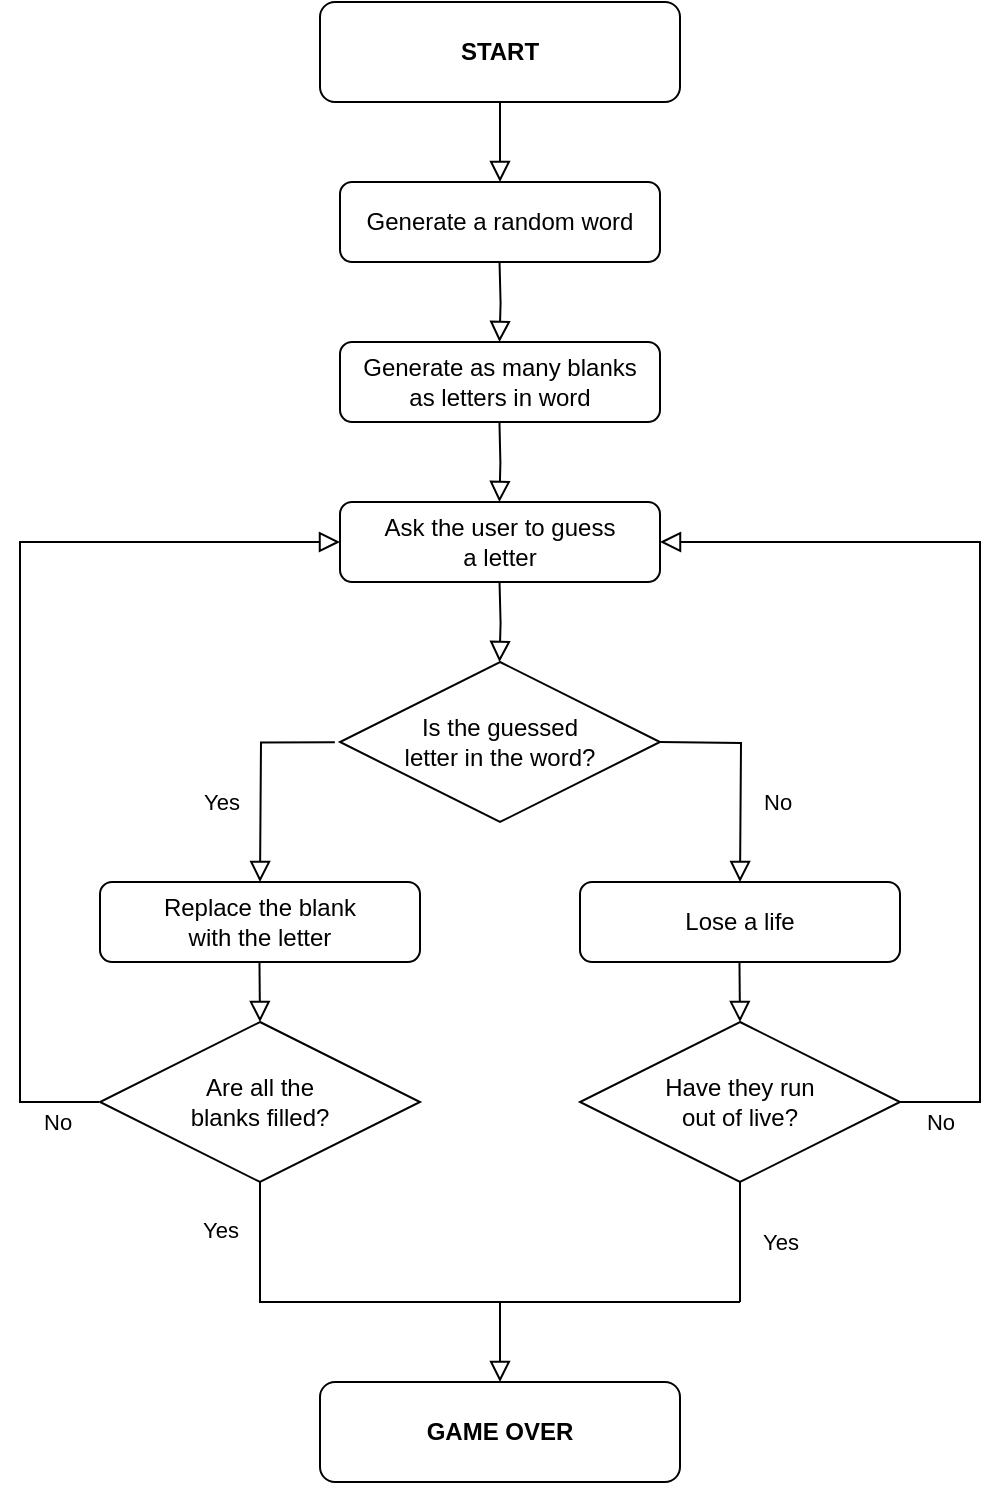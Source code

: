 <mxfile version="22.1.11" type="github">
  <diagram id="C5RBs43oDa-KdzZeNtuy" name="Page-1">
    <mxGraphModel dx="786" dy="322" grid="1" gridSize="10" guides="1" tooltips="1" connect="1" arrows="1" fold="1" page="1" pageScale="1" pageWidth="827" pageHeight="1169" math="0" shadow="0">
      <root>
        <mxCell id="WIyWlLk6GJQsqaUBKTNV-0" />
        <mxCell id="WIyWlLk6GJQsqaUBKTNV-1" parent="WIyWlLk6GJQsqaUBKTNV-0" />
        <mxCell id="WIyWlLk6GJQsqaUBKTNV-2" value="" style="rounded=0;html=1;jettySize=auto;orthogonalLoop=1;fontSize=11;endArrow=block;endFill=0;endSize=8;strokeWidth=1;shadow=0;labelBackgroundColor=none;edgeStyle=orthogonalEdgeStyle;entryX=0.5;entryY=0;entryDx=0;entryDy=0;" parent="WIyWlLk6GJQsqaUBKTNV-1" source="WIyWlLk6GJQsqaUBKTNV-3" target="-v53oGunnSw757dh6QU4-0" edge="1">
          <mxGeometry relative="1" as="geometry">
            <mxPoint x="220" y="80" as="targetPoint" />
          </mxGeometry>
        </mxCell>
        <mxCell id="WIyWlLk6GJQsqaUBKTNV-3" value="START" style="rounded=1;whiteSpace=wrap;html=1;fontSize=12;glass=0;strokeWidth=1;shadow=0;fontStyle=1" parent="WIyWlLk6GJQsqaUBKTNV-1" vertex="1">
          <mxGeometry x="270" width="180" height="50" as="geometry" />
        </mxCell>
        <mxCell id="-v53oGunnSw757dh6QU4-0" value="Generate a random word" style="rounded=1;whiteSpace=wrap;html=1;fontSize=12;glass=0;strokeWidth=1;shadow=0;" vertex="1" parent="WIyWlLk6GJQsqaUBKTNV-1">
          <mxGeometry x="280" y="90" width="160" height="40" as="geometry" />
        </mxCell>
        <mxCell id="-v53oGunnSw757dh6QU4-5" value="Generate as many blanks&lt;br&gt;as letters in word" style="rounded=1;whiteSpace=wrap;html=1;fontSize=12;glass=0;strokeWidth=1;shadow=0;" vertex="1" parent="WIyWlLk6GJQsqaUBKTNV-1">
          <mxGeometry x="280" y="170" width="160" height="40" as="geometry" />
        </mxCell>
        <mxCell id="-v53oGunnSw757dh6QU4-6" value="" style="rounded=0;html=1;jettySize=auto;orthogonalLoop=1;fontSize=11;endArrow=block;endFill=0;endSize=8;strokeWidth=1;shadow=0;labelBackgroundColor=none;edgeStyle=orthogonalEdgeStyle;" edge="1" parent="WIyWlLk6GJQsqaUBKTNV-1">
          <mxGeometry relative="1" as="geometry">
            <mxPoint x="359.77" y="130" as="sourcePoint" />
            <mxPoint x="359.77" y="170" as="targetPoint" />
          </mxGeometry>
        </mxCell>
        <mxCell id="-v53oGunnSw757dh6QU4-9" value="" style="rounded=0;html=1;jettySize=auto;orthogonalLoop=1;fontSize=11;endArrow=block;endFill=0;endSize=8;strokeWidth=1;shadow=0;labelBackgroundColor=none;edgeStyle=orthogonalEdgeStyle;" edge="1" parent="WIyWlLk6GJQsqaUBKTNV-1">
          <mxGeometry relative="1" as="geometry">
            <mxPoint x="359.73" y="210" as="sourcePoint" />
            <mxPoint x="359.73" y="250" as="targetPoint" />
          </mxGeometry>
        </mxCell>
        <mxCell id="-v53oGunnSw757dh6QU4-10" value="Ask the user to guess&lt;br&gt;a letter" style="rounded=1;whiteSpace=wrap;html=1;fontSize=12;glass=0;strokeWidth=1;shadow=0;" vertex="1" parent="WIyWlLk6GJQsqaUBKTNV-1">
          <mxGeometry x="280" y="250" width="160" height="40" as="geometry" />
        </mxCell>
        <mxCell id="-v53oGunnSw757dh6QU4-11" value="" style="rounded=0;html=1;jettySize=auto;orthogonalLoop=1;fontSize=11;endArrow=block;endFill=0;endSize=8;strokeWidth=1;shadow=0;labelBackgroundColor=none;edgeStyle=orthogonalEdgeStyle;" edge="1" parent="WIyWlLk6GJQsqaUBKTNV-1">
          <mxGeometry relative="1" as="geometry">
            <mxPoint x="359.77" y="290" as="sourcePoint" />
            <mxPoint x="359.77" y="330" as="targetPoint" />
          </mxGeometry>
        </mxCell>
        <mxCell id="-v53oGunnSw757dh6QU4-12" value="Is the guessed&lt;br&gt;letter in the word?" style="rhombus;align=center;verticalAlign=middle;html=1;labelBorderColor=none;whiteSpace=wrap;" vertex="1" parent="WIyWlLk6GJQsqaUBKTNV-1">
          <mxGeometry x="280" y="330" width="160" height="80" as="geometry" />
        </mxCell>
        <mxCell id="-v53oGunnSw757dh6QU4-13" value="No" style="rounded=0;html=1;jettySize=auto;orthogonalLoop=1;fontSize=11;endArrow=block;endFill=0;endSize=8;strokeWidth=1;shadow=0;labelBackgroundColor=none;edgeStyle=orthogonalEdgeStyle;align=left;" edge="1" parent="WIyWlLk6GJQsqaUBKTNV-1">
          <mxGeometry x="0.272" y="10" relative="1" as="geometry">
            <mxPoint x="440" y="370" as="sourcePoint" />
            <mxPoint x="480" y="440" as="targetPoint" />
            <mxPoint as="offset" />
          </mxGeometry>
        </mxCell>
        <mxCell id="-v53oGunnSw757dh6QU4-18" value="Yes" style="rounded=0;html=1;jettySize=auto;orthogonalLoop=1;fontSize=11;endArrow=block;endFill=0;endSize=8;strokeWidth=1;shadow=0;labelBackgroundColor=none;edgeStyle=orthogonalEdgeStyle;align=left;exitX=-0.016;exitY=0.502;exitDx=0;exitDy=0;exitPerimeter=0;" edge="1" parent="WIyWlLk6GJQsqaUBKTNV-1" source="-v53oGunnSw757dh6QU4-12">
          <mxGeometry x="0.254" y="-30" relative="1" as="geometry">
            <mxPoint x="200" y="370" as="sourcePoint" />
            <mxPoint x="240" y="440" as="targetPoint" />
            <mxPoint as="offset" />
          </mxGeometry>
        </mxCell>
        <mxCell id="-v53oGunnSw757dh6QU4-19" value="Lose a life" style="rounded=1;whiteSpace=wrap;html=1;fontSize=12;glass=0;strokeWidth=1;shadow=0;" vertex="1" parent="WIyWlLk6GJQsqaUBKTNV-1">
          <mxGeometry x="400" y="440" width="160" height="40" as="geometry" />
        </mxCell>
        <mxCell id="-v53oGunnSw757dh6QU4-20" value="Replace the blank&lt;br&gt;with the letter" style="rounded=1;whiteSpace=wrap;html=1;fontSize=12;glass=0;strokeWidth=1;shadow=0;" vertex="1" parent="WIyWlLk6GJQsqaUBKTNV-1">
          <mxGeometry x="160" y="440" width="160" height="40" as="geometry" />
        </mxCell>
        <mxCell id="-v53oGunnSw757dh6QU4-22" value="" style="rounded=0;html=1;jettySize=auto;orthogonalLoop=1;fontSize=11;endArrow=block;endFill=0;endSize=8;strokeWidth=1;shadow=0;labelBackgroundColor=none;edgeStyle=orthogonalEdgeStyle;" edge="1" parent="WIyWlLk6GJQsqaUBKTNV-1">
          <mxGeometry relative="1" as="geometry">
            <mxPoint x="479.74" y="480" as="sourcePoint" />
            <mxPoint x="480" y="510" as="targetPoint" />
          </mxGeometry>
        </mxCell>
        <mxCell id="-v53oGunnSw757dh6QU4-23" value="" style="rounded=0;html=1;jettySize=auto;orthogonalLoop=1;fontSize=11;endArrow=block;endFill=0;endSize=8;strokeWidth=1;shadow=0;labelBackgroundColor=none;edgeStyle=orthogonalEdgeStyle;" edge="1" parent="WIyWlLk6GJQsqaUBKTNV-1">
          <mxGeometry relative="1" as="geometry">
            <mxPoint x="239.74" y="480" as="sourcePoint" />
            <mxPoint x="240" y="510" as="targetPoint" />
          </mxGeometry>
        </mxCell>
        <mxCell id="-v53oGunnSw757dh6QU4-24" value="Have they run&lt;br&gt;out of live?" style="rhombus;align=center;verticalAlign=middle;html=1;labelBorderColor=none;whiteSpace=wrap;" vertex="1" parent="WIyWlLk6GJQsqaUBKTNV-1">
          <mxGeometry x="400" y="510" width="160" height="80" as="geometry" />
        </mxCell>
        <mxCell id="-v53oGunnSw757dh6QU4-25" value="Are all the&lt;br&gt;blanks filled?" style="rhombus;align=center;verticalAlign=middle;html=1;labelBorderColor=none;whiteSpace=wrap;" vertex="1" parent="WIyWlLk6GJQsqaUBKTNV-1">
          <mxGeometry x="160" y="510" width="160" height="80" as="geometry" />
        </mxCell>
        <mxCell id="-v53oGunnSw757dh6QU4-26" value="No" style="rounded=0;html=1;jettySize=auto;orthogonalLoop=1;fontSize=11;endArrow=block;endFill=0;endSize=8;strokeWidth=1;shadow=0;labelBackgroundColor=none;edgeStyle=orthogonalEdgeStyle;entryX=0;entryY=0.5;entryDx=0;entryDy=0;align=left;" edge="1" parent="WIyWlLk6GJQsqaUBKTNV-1">
          <mxGeometry x="-0.877" y="10" relative="1" as="geometry">
            <mxPoint x="159.49" y="550" as="sourcePoint" />
            <mxPoint x="280.0" y="270" as="targetPoint" />
            <Array as="points">
              <mxPoint x="120" y="550" />
              <mxPoint x="120" y="270" />
            </Array>
            <mxPoint as="offset" />
          </mxGeometry>
        </mxCell>
        <mxCell id="-v53oGunnSw757dh6QU4-28" value="No" style="rounded=0;html=1;jettySize=auto;orthogonalLoop=1;fontSize=11;endArrow=block;endFill=0;endSize=8;strokeWidth=1;shadow=0;labelBackgroundColor=none;edgeStyle=orthogonalEdgeStyle;entryX=1;entryY=0.5;entryDx=0;entryDy=0;" edge="1" parent="WIyWlLk6GJQsqaUBKTNV-1" target="-v53oGunnSw757dh6QU4-10">
          <mxGeometry x="-0.917" y="-10" relative="1" as="geometry">
            <mxPoint x="560" y="550" as="sourcePoint" />
            <mxPoint x="680" y="280" as="targetPoint" />
            <Array as="points">
              <mxPoint x="600" y="550" />
              <mxPoint x="600" y="270" />
            </Array>
            <mxPoint as="offset" />
          </mxGeometry>
        </mxCell>
        <mxCell id="-v53oGunnSw757dh6QU4-29" value="Yes" style="rounded=0;html=1;jettySize=auto;orthogonalLoop=1;fontSize=11;endArrow=block;endFill=0;endSize=8;strokeWidth=1;shadow=0;labelBackgroundColor=none;edgeStyle=orthogonalEdgeStyle;exitX=0.5;exitY=1;exitDx=0;exitDy=0;" edge="1" parent="WIyWlLk6GJQsqaUBKTNV-1" source="-v53oGunnSw757dh6QU4-25">
          <mxGeometry x="-0.786" y="-20" relative="1" as="geometry">
            <mxPoint x="190" y="650" as="sourcePoint" />
            <mxPoint x="360" y="690" as="targetPoint" />
            <Array as="points">
              <mxPoint x="240" y="650" />
              <mxPoint x="360" y="650" />
            </Array>
            <mxPoint as="offset" />
          </mxGeometry>
        </mxCell>
        <mxCell id="-v53oGunnSw757dh6QU4-34" value="Yes" style="endArrow=none;html=1;rounded=0;" edge="1" parent="WIyWlLk6GJQsqaUBKTNV-1">
          <mxGeometry y="-20" width="50" height="50" relative="1" as="geometry">
            <mxPoint x="480" y="650" as="sourcePoint" />
            <mxPoint x="480" y="590" as="targetPoint" />
            <mxPoint as="offset" />
          </mxGeometry>
        </mxCell>
        <mxCell id="-v53oGunnSw757dh6QU4-35" value="" style="endArrow=none;html=1;rounded=0;" edge="1" parent="WIyWlLk6GJQsqaUBKTNV-1">
          <mxGeometry width="50" height="50" relative="1" as="geometry">
            <mxPoint x="360" y="650" as="sourcePoint" />
            <mxPoint x="480" y="650" as="targetPoint" />
          </mxGeometry>
        </mxCell>
        <mxCell id="-v53oGunnSw757dh6QU4-36" value="GAME OVER" style="rounded=1;whiteSpace=wrap;html=1;fontSize=12;glass=0;strokeWidth=1;shadow=0;fontStyle=1" vertex="1" parent="WIyWlLk6GJQsqaUBKTNV-1">
          <mxGeometry x="270" y="690" width="180" height="50" as="geometry" />
        </mxCell>
      </root>
    </mxGraphModel>
  </diagram>
</mxfile>
